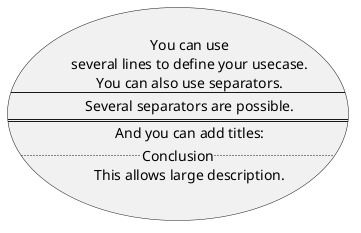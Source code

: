 @startuml diagram3

' ตัวอย่างการใช้เครื่องหมายต่างๆ ใน use case

usecase UC1 as "You can use
several lines to define your usecase.
You can also use separators.
--
Several separators are possible.
==
And you can add titles:
..Conclusion..
This allows large description."

@enduml